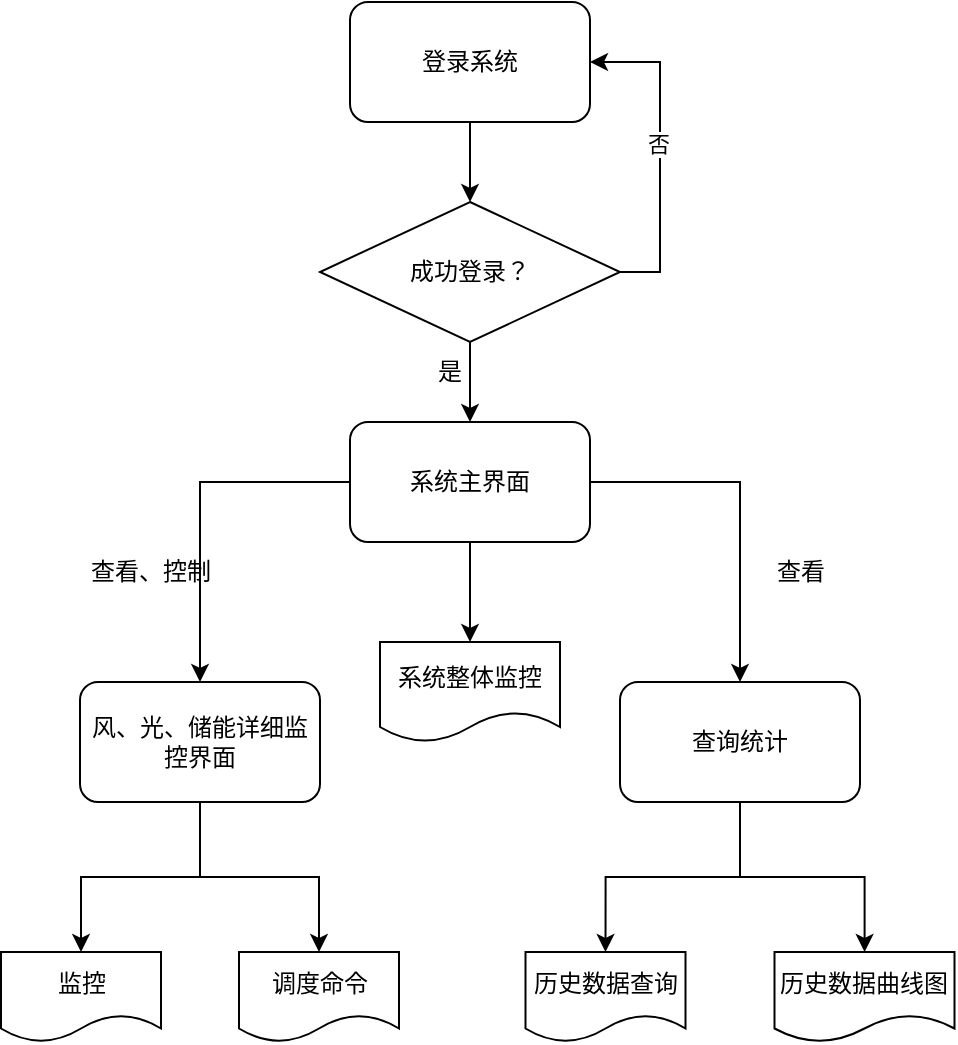 <mxfile version="21.2.9" type="github">
  <diagram name="第 1 页" id="ebpqzZe8-e6HLvbNPYnx">
    <mxGraphModel dx="1515" dy="625" grid="1" gridSize="10" guides="1" tooltips="1" connect="1" arrows="1" fold="1" page="1" pageScale="1" pageWidth="827" pageHeight="1169" math="0" shadow="0">
      <root>
        <mxCell id="0" />
        <mxCell id="1" parent="0" />
        <mxCell id="eHmqXv9hHdWfXDIM8ACP-4" value="" style="edgeStyle=orthogonalEdgeStyle;rounded=0;orthogonalLoop=1;jettySize=auto;html=1;" edge="1" parent="1" source="eHmqXv9hHdWfXDIM8ACP-1" target="eHmqXv9hHdWfXDIM8ACP-2">
          <mxGeometry relative="1" as="geometry" />
        </mxCell>
        <mxCell id="eHmqXv9hHdWfXDIM8ACP-1" value="登录系统" style="rounded=1;whiteSpace=wrap;html=1;" vertex="1" parent="1">
          <mxGeometry x="120" y="110" width="120" height="60" as="geometry" />
        </mxCell>
        <mxCell id="eHmqXv9hHdWfXDIM8ACP-6" style="edgeStyle=orthogonalEdgeStyle;rounded=0;orthogonalLoop=1;jettySize=auto;html=1;exitX=1;exitY=0.5;exitDx=0;exitDy=0;entryX=1;entryY=0.5;entryDx=0;entryDy=0;" edge="1" parent="1" source="eHmqXv9hHdWfXDIM8ACP-2" target="eHmqXv9hHdWfXDIM8ACP-1">
          <mxGeometry relative="1" as="geometry" />
        </mxCell>
        <mxCell id="eHmqXv9hHdWfXDIM8ACP-7" value="否" style="edgeLabel;html=1;align=center;verticalAlign=middle;resizable=0;points=[];" vertex="1" connectable="0" parent="eHmqXv9hHdWfXDIM8ACP-6">
          <mxGeometry x="0.052" y="1" relative="1" as="geometry">
            <mxPoint as="offset" />
          </mxGeometry>
        </mxCell>
        <mxCell id="eHmqXv9hHdWfXDIM8ACP-14" value="" style="edgeStyle=orthogonalEdgeStyle;rounded=0;orthogonalLoop=1;jettySize=auto;html=1;" edge="1" parent="1" source="eHmqXv9hHdWfXDIM8ACP-2" target="eHmqXv9hHdWfXDIM8ACP-13">
          <mxGeometry relative="1" as="geometry" />
        </mxCell>
        <mxCell id="eHmqXv9hHdWfXDIM8ACP-2" value="成功登录？" style="rhombus;whiteSpace=wrap;html=1;" vertex="1" parent="1">
          <mxGeometry x="105" y="210" width="150" height="70" as="geometry" />
        </mxCell>
        <mxCell id="eHmqXv9hHdWfXDIM8ACP-16" value="" style="edgeStyle=orthogonalEdgeStyle;rounded=0;orthogonalLoop=1;jettySize=auto;html=1;exitX=0;exitY=0.5;exitDx=0;exitDy=0;" edge="1" parent="1" source="eHmqXv9hHdWfXDIM8ACP-13" target="eHmqXv9hHdWfXDIM8ACP-15">
          <mxGeometry relative="1" as="geometry">
            <Array as="points">
              <mxPoint x="45" y="350" />
            </Array>
          </mxGeometry>
        </mxCell>
        <mxCell id="eHmqXv9hHdWfXDIM8ACP-31" style="edgeStyle=orthogonalEdgeStyle;rounded=0;orthogonalLoop=1;jettySize=auto;html=1;exitX=1;exitY=0.5;exitDx=0;exitDy=0;" edge="1" parent="1" source="eHmqXv9hHdWfXDIM8ACP-13" target="eHmqXv9hHdWfXDIM8ACP-30">
          <mxGeometry relative="1" as="geometry" />
        </mxCell>
        <mxCell id="eHmqXv9hHdWfXDIM8ACP-36" value="" style="edgeStyle=orthogonalEdgeStyle;rounded=0;orthogonalLoop=1;jettySize=auto;html=1;" edge="1" parent="1" source="eHmqXv9hHdWfXDIM8ACP-13" target="eHmqXv9hHdWfXDIM8ACP-35">
          <mxGeometry relative="1" as="geometry" />
        </mxCell>
        <mxCell id="eHmqXv9hHdWfXDIM8ACP-13" value="系统主界面" style="rounded=1;whiteSpace=wrap;html=1;" vertex="1" parent="1">
          <mxGeometry x="120" y="320" width="120" height="60" as="geometry" />
        </mxCell>
        <mxCell id="eHmqXv9hHdWfXDIM8ACP-28" style="edgeStyle=orthogonalEdgeStyle;rounded=0;orthogonalLoop=1;jettySize=auto;html=1;entryX=0.5;entryY=0;entryDx=0;entryDy=0;" edge="1" parent="1" source="eHmqXv9hHdWfXDIM8ACP-15" target="eHmqXv9hHdWfXDIM8ACP-26">
          <mxGeometry relative="1" as="geometry" />
        </mxCell>
        <mxCell id="eHmqXv9hHdWfXDIM8ACP-29" style="edgeStyle=orthogonalEdgeStyle;rounded=0;orthogonalLoop=1;jettySize=auto;html=1;entryX=0.5;entryY=0;entryDx=0;entryDy=0;" edge="1" parent="1" source="eHmqXv9hHdWfXDIM8ACP-15" target="eHmqXv9hHdWfXDIM8ACP-27">
          <mxGeometry relative="1" as="geometry" />
        </mxCell>
        <mxCell id="eHmqXv9hHdWfXDIM8ACP-15" value="风、光、储能详细监控界面" style="rounded=1;whiteSpace=wrap;html=1;" vertex="1" parent="1">
          <mxGeometry x="-15" y="450" width="120" height="60" as="geometry" />
        </mxCell>
        <mxCell id="eHmqXv9hHdWfXDIM8ACP-18" value="查看、控制" style="text;html=1;align=center;verticalAlign=middle;resizable=0;points=[];autosize=1;strokeColor=none;fillColor=none;" vertex="1" parent="1">
          <mxGeometry x="-20" y="380" width="80" height="30" as="geometry" />
        </mxCell>
        <mxCell id="eHmqXv9hHdWfXDIM8ACP-26" value="监控" style="shape=document;whiteSpace=wrap;html=1;boundedLbl=1;" vertex="1" parent="1">
          <mxGeometry x="-54.5" y="585" width="80" height="45" as="geometry" />
        </mxCell>
        <mxCell id="eHmqXv9hHdWfXDIM8ACP-27" value="调度命令" style="shape=document;whiteSpace=wrap;html=1;boundedLbl=1;" vertex="1" parent="1">
          <mxGeometry x="64.5" y="585" width="80" height="45" as="geometry" />
        </mxCell>
        <mxCell id="eHmqXv9hHdWfXDIM8ACP-39" style="edgeStyle=orthogonalEdgeStyle;rounded=0;orthogonalLoop=1;jettySize=auto;html=1;entryX=0.5;entryY=0;entryDx=0;entryDy=0;" edge="1" parent="1" source="eHmqXv9hHdWfXDIM8ACP-30" target="eHmqXv9hHdWfXDIM8ACP-37">
          <mxGeometry relative="1" as="geometry" />
        </mxCell>
        <mxCell id="eHmqXv9hHdWfXDIM8ACP-40" style="edgeStyle=orthogonalEdgeStyle;rounded=0;orthogonalLoop=1;jettySize=auto;html=1;" edge="1" parent="1" source="eHmqXv9hHdWfXDIM8ACP-30" target="eHmqXv9hHdWfXDIM8ACP-38">
          <mxGeometry relative="1" as="geometry" />
        </mxCell>
        <mxCell id="eHmqXv9hHdWfXDIM8ACP-30" value="查询统计" style="rounded=1;whiteSpace=wrap;html=1;" vertex="1" parent="1">
          <mxGeometry x="255" y="450" width="120" height="60" as="geometry" />
        </mxCell>
        <mxCell id="eHmqXv9hHdWfXDIM8ACP-32" value="查看" style="text;html=1;align=center;verticalAlign=middle;resizable=0;points=[];autosize=1;strokeColor=none;fillColor=none;" vertex="1" parent="1">
          <mxGeometry x="320" y="380" width="50" height="30" as="geometry" />
        </mxCell>
        <mxCell id="eHmqXv9hHdWfXDIM8ACP-33" value="是" style="text;html=1;strokeColor=none;fillColor=none;align=center;verticalAlign=middle;whiteSpace=wrap;rounded=0;" vertex="1" parent="1">
          <mxGeometry x="140" y="280" width="60" height="30" as="geometry" />
        </mxCell>
        <mxCell id="eHmqXv9hHdWfXDIM8ACP-35" value="系统整体监控" style="shape=document;whiteSpace=wrap;html=1;boundedLbl=1;" vertex="1" parent="1">
          <mxGeometry x="135" y="430" width="90" height="50" as="geometry" />
        </mxCell>
        <mxCell id="eHmqXv9hHdWfXDIM8ACP-37" value="历史数据查询" style="shape=document;whiteSpace=wrap;html=1;boundedLbl=1;" vertex="1" parent="1">
          <mxGeometry x="207.75" y="585" width="80" height="45" as="geometry" />
        </mxCell>
        <mxCell id="eHmqXv9hHdWfXDIM8ACP-38" value="历史数据曲线图" style="shape=document;whiteSpace=wrap;html=1;boundedLbl=1;" vertex="1" parent="1">
          <mxGeometry x="332.25" y="585" width="90" height="45" as="geometry" />
        </mxCell>
      </root>
    </mxGraphModel>
  </diagram>
</mxfile>
